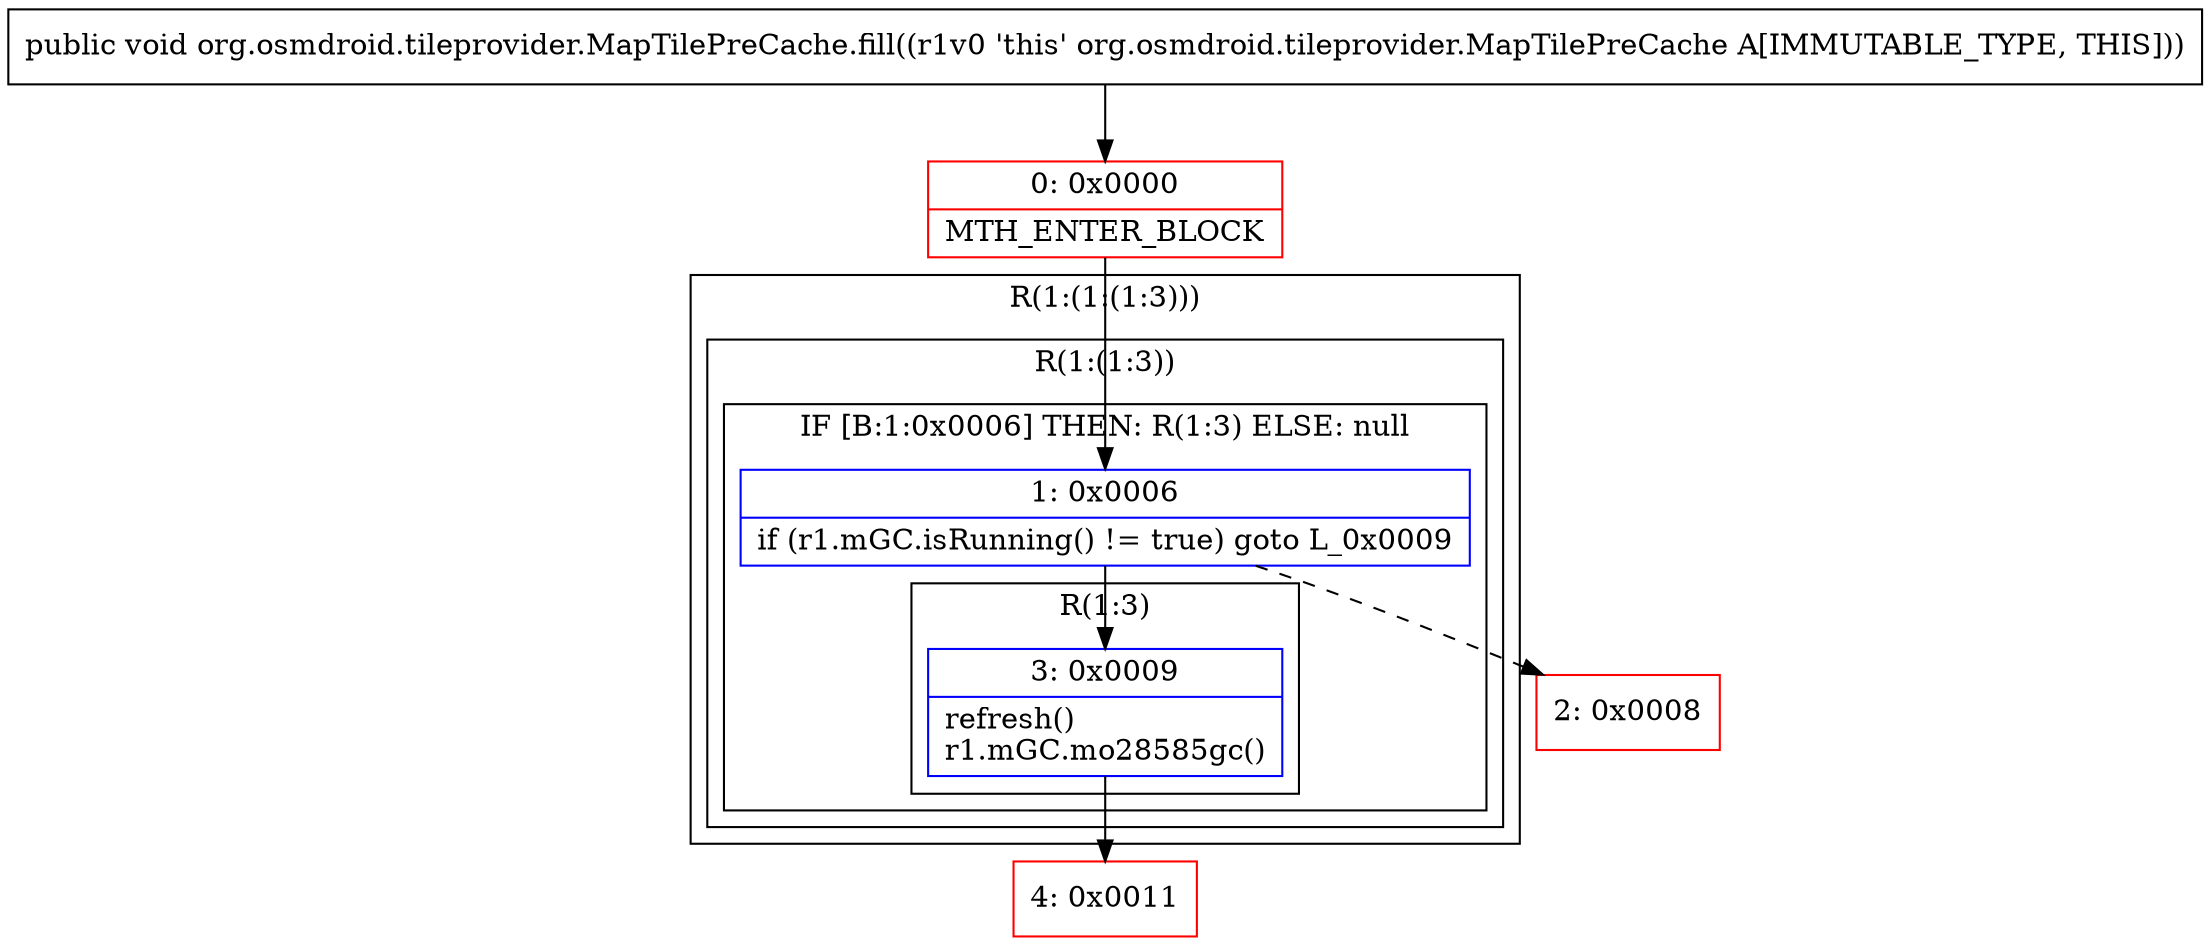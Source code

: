 digraph "CFG fororg.osmdroid.tileprovider.MapTilePreCache.fill()V" {
subgraph cluster_Region_1285168545 {
label = "R(1:(1:(1:3)))";
node [shape=record,color=blue];
subgraph cluster_Region_1888560071 {
label = "R(1:(1:3))";
node [shape=record,color=blue];
subgraph cluster_IfRegion_1376538676 {
label = "IF [B:1:0x0006] THEN: R(1:3) ELSE: null";
node [shape=record,color=blue];
Node_1 [shape=record,label="{1\:\ 0x0006|if (r1.mGC.isRunning() != true) goto L_0x0009\l}"];
subgraph cluster_Region_1942728545 {
label = "R(1:3)";
node [shape=record,color=blue];
Node_3 [shape=record,label="{3\:\ 0x0009|refresh()\lr1.mGC.mo28585gc()\l}"];
}
}
}
}
Node_0 [shape=record,color=red,label="{0\:\ 0x0000|MTH_ENTER_BLOCK\l}"];
Node_2 [shape=record,color=red,label="{2\:\ 0x0008}"];
Node_4 [shape=record,color=red,label="{4\:\ 0x0011}"];
MethodNode[shape=record,label="{public void org.osmdroid.tileprovider.MapTilePreCache.fill((r1v0 'this' org.osmdroid.tileprovider.MapTilePreCache A[IMMUTABLE_TYPE, THIS])) }"];
MethodNode -> Node_0;
Node_1 -> Node_2[style=dashed];
Node_1 -> Node_3;
Node_3 -> Node_4;
Node_0 -> Node_1;
}

